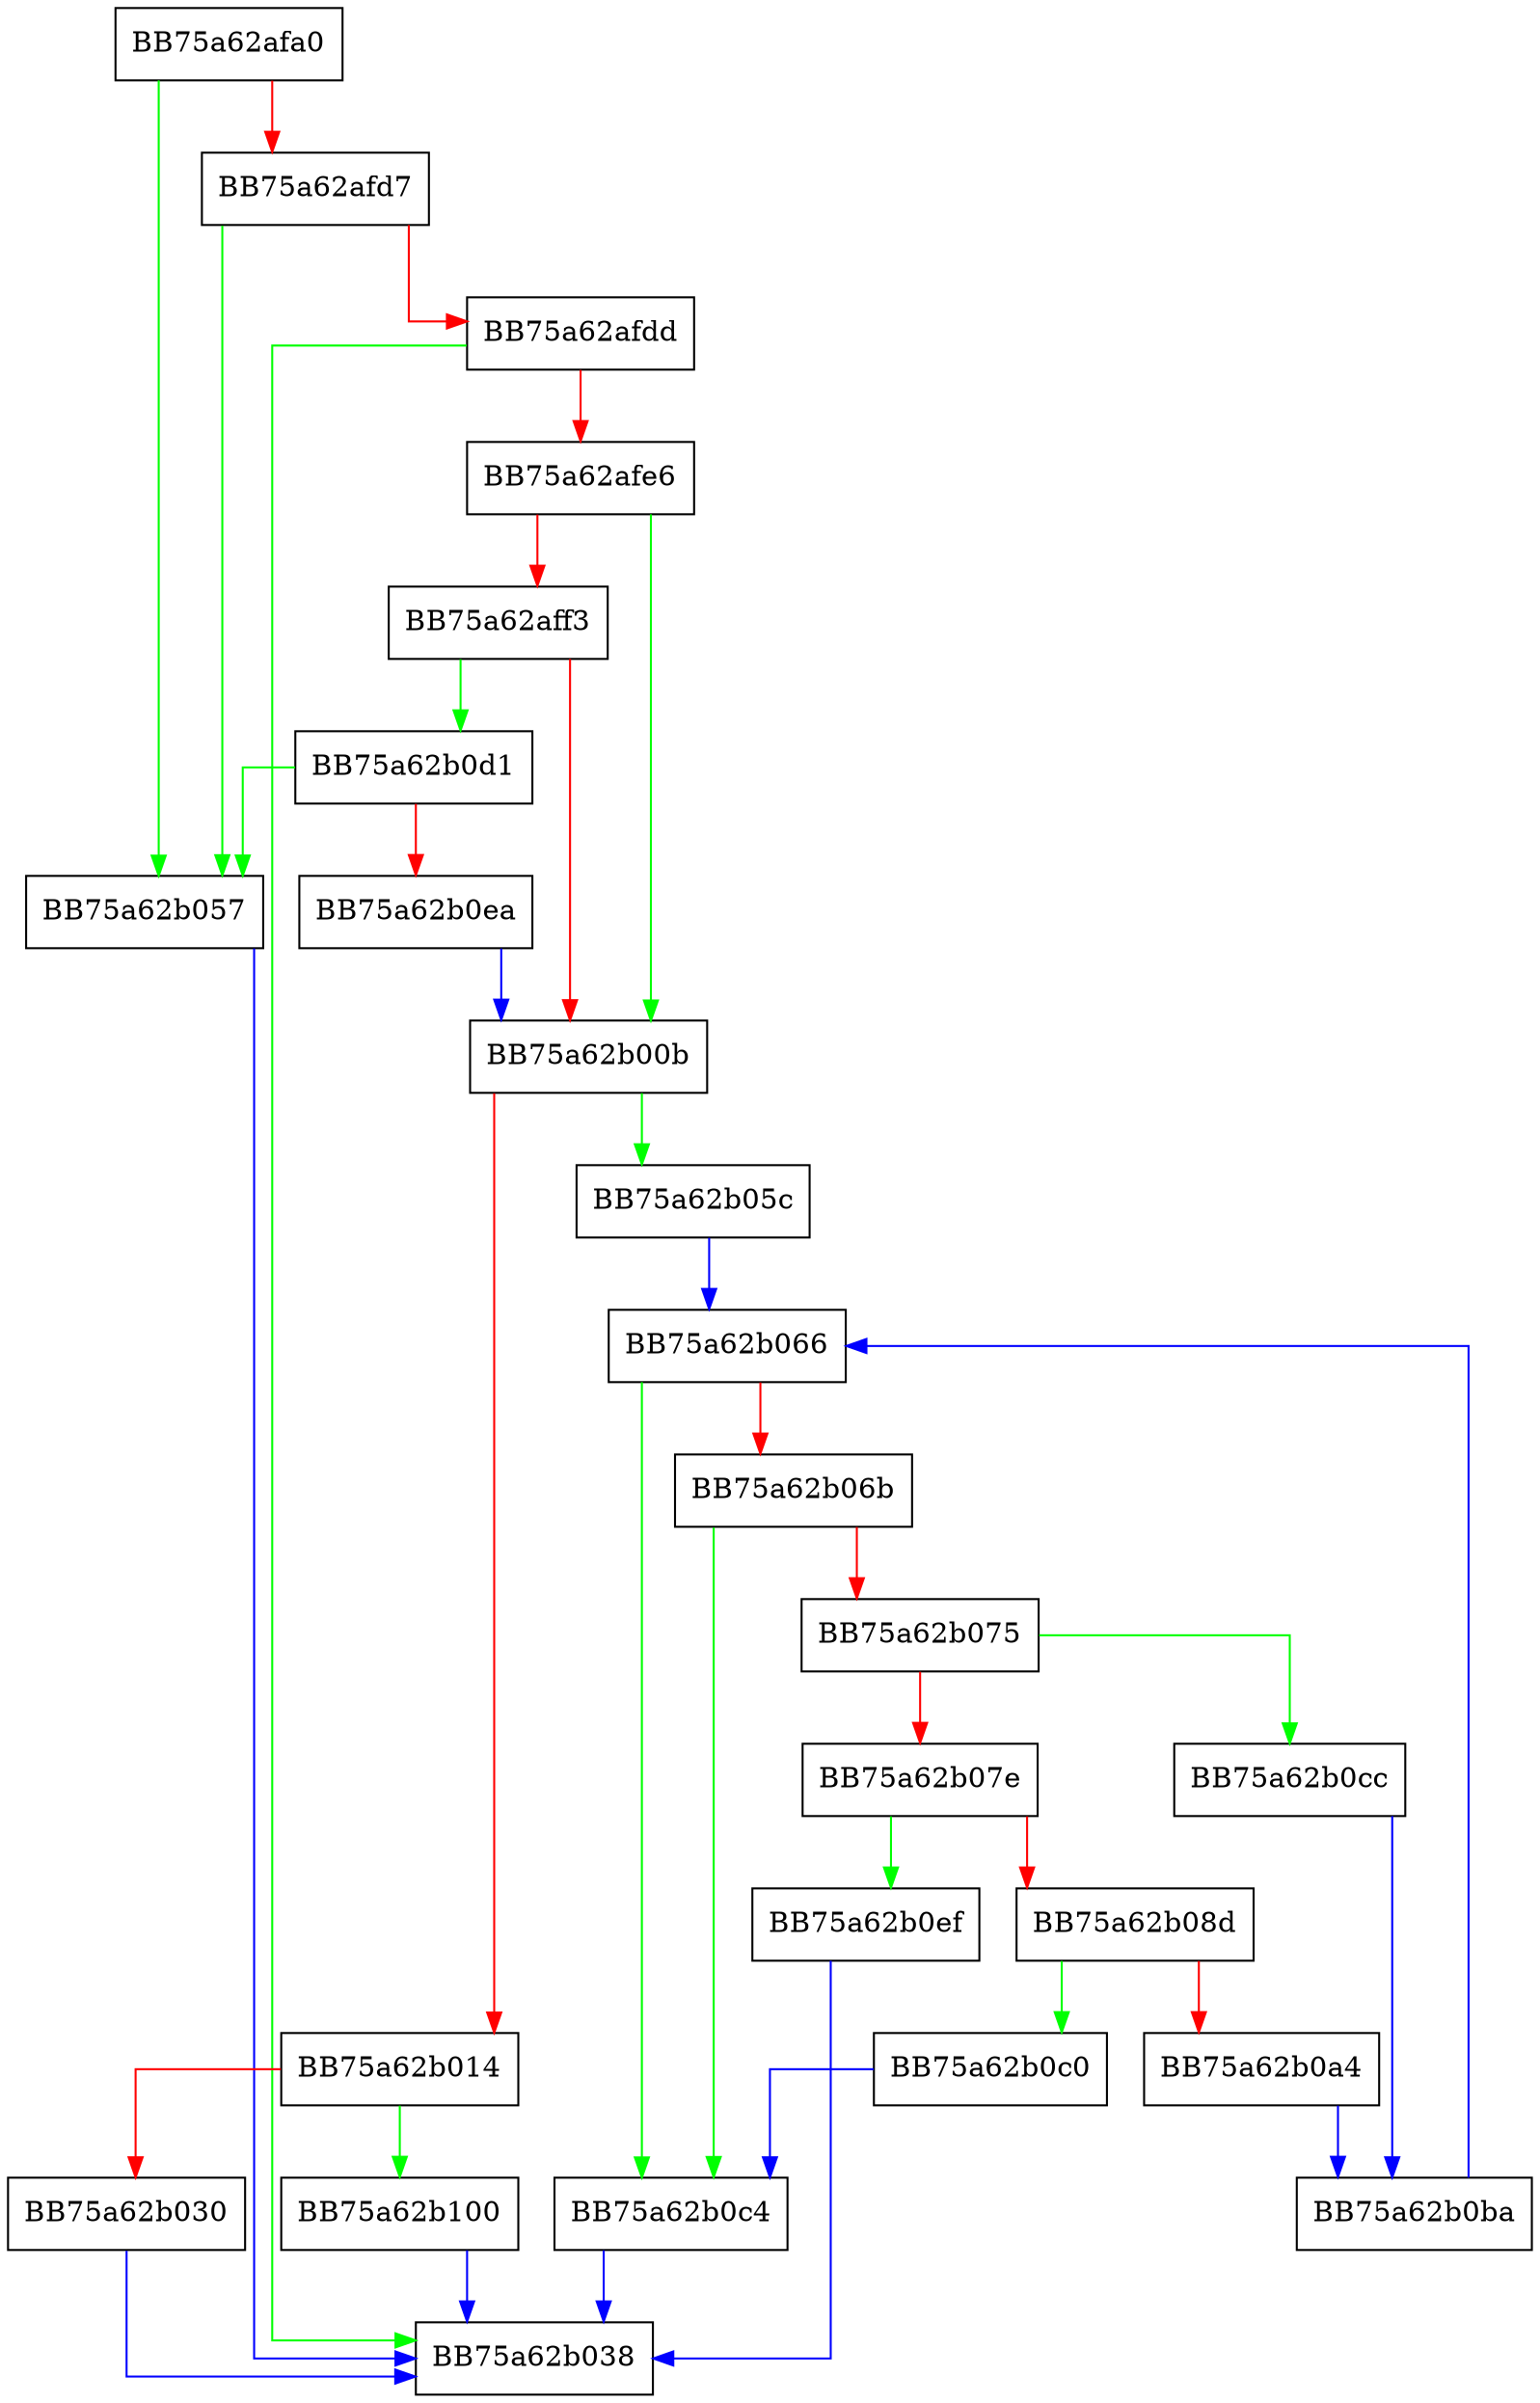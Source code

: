 digraph Read {
  node [shape="box"];
  graph [splines=ortho];
  BB75a62afa0 -> BB75a62b057 [color="green"];
  BB75a62afa0 -> BB75a62afd7 [color="red"];
  BB75a62afd7 -> BB75a62b057 [color="green"];
  BB75a62afd7 -> BB75a62afdd [color="red"];
  BB75a62afdd -> BB75a62b038 [color="green"];
  BB75a62afdd -> BB75a62afe6 [color="red"];
  BB75a62afe6 -> BB75a62b00b [color="green"];
  BB75a62afe6 -> BB75a62aff3 [color="red"];
  BB75a62aff3 -> BB75a62b0d1 [color="green"];
  BB75a62aff3 -> BB75a62b00b [color="red"];
  BB75a62b00b -> BB75a62b05c [color="green"];
  BB75a62b00b -> BB75a62b014 [color="red"];
  BB75a62b014 -> BB75a62b100 [color="green"];
  BB75a62b014 -> BB75a62b030 [color="red"];
  BB75a62b030 -> BB75a62b038 [color="blue"];
  BB75a62b057 -> BB75a62b038 [color="blue"];
  BB75a62b05c -> BB75a62b066 [color="blue"];
  BB75a62b066 -> BB75a62b0c4 [color="green"];
  BB75a62b066 -> BB75a62b06b [color="red"];
  BB75a62b06b -> BB75a62b0c4 [color="green"];
  BB75a62b06b -> BB75a62b075 [color="red"];
  BB75a62b075 -> BB75a62b0cc [color="green"];
  BB75a62b075 -> BB75a62b07e [color="red"];
  BB75a62b07e -> BB75a62b0ef [color="green"];
  BB75a62b07e -> BB75a62b08d [color="red"];
  BB75a62b08d -> BB75a62b0c0 [color="green"];
  BB75a62b08d -> BB75a62b0a4 [color="red"];
  BB75a62b0a4 -> BB75a62b0ba [color="blue"];
  BB75a62b0ba -> BB75a62b066 [color="blue"];
  BB75a62b0c0 -> BB75a62b0c4 [color="blue"];
  BB75a62b0c4 -> BB75a62b038 [color="blue"];
  BB75a62b0cc -> BB75a62b0ba [color="blue"];
  BB75a62b0d1 -> BB75a62b057 [color="green"];
  BB75a62b0d1 -> BB75a62b0ea [color="red"];
  BB75a62b0ea -> BB75a62b00b [color="blue"];
  BB75a62b0ef -> BB75a62b038 [color="blue"];
  BB75a62b100 -> BB75a62b038 [color="blue"];
}